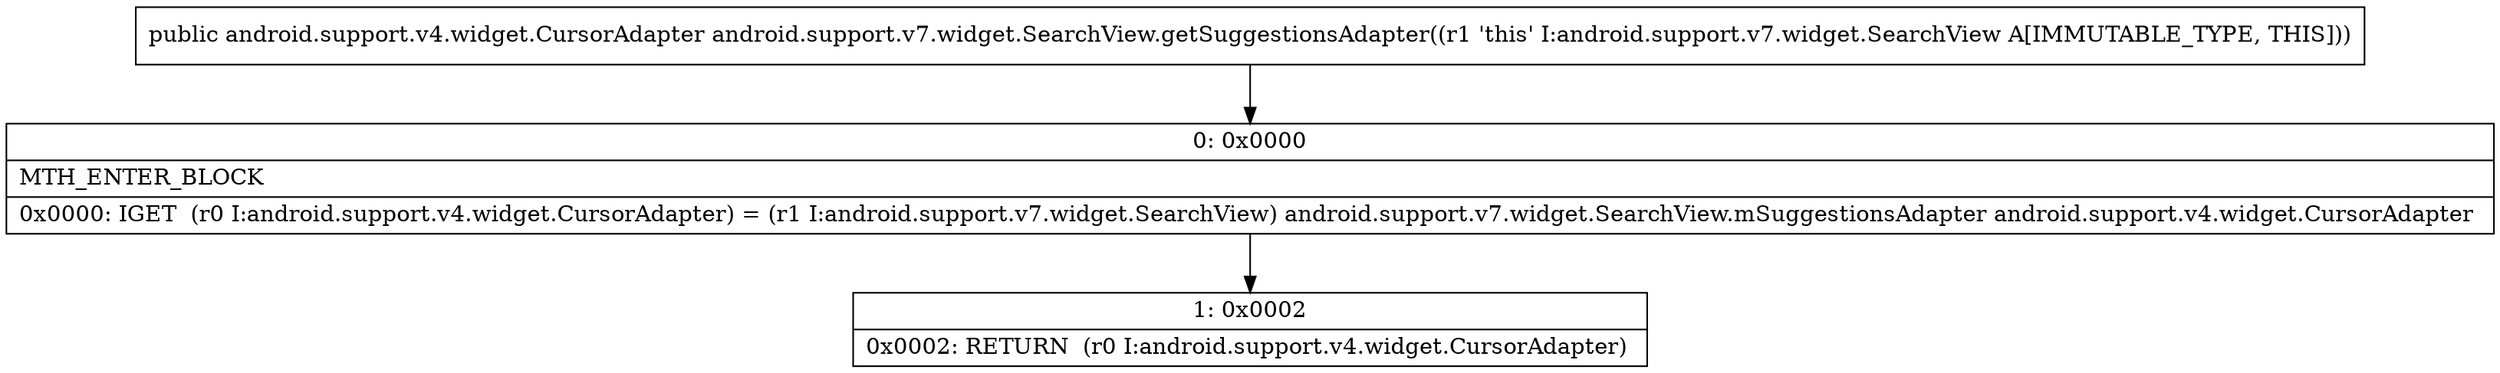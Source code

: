 digraph "CFG forandroid.support.v7.widget.SearchView.getSuggestionsAdapter()Landroid\/support\/v4\/widget\/CursorAdapter;" {
Node_0 [shape=record,label="{0\:\ 0x0000|MTH_ENTER_BLOCK\l|0x0000: IGET  (r0 I:android.support.v4.widget.CursorAdapter) = (r1 I:android.support.v7.widget.SearchView) android.support.v7.widget.SearchView.mSuggestionsAdapter android.support.v4.widget.CursorAdapter \l}"];
Node_1 [shape=record,label="{1\:\ 0x0002|0x0002: RETURN  (r0 I:android.support.v4.widget.CursorAdapter) \l}"];
MethodNode[shape=record,label="{public android.support.v4.widget.CursorAdapter android.support.v7.widget.SearchView.getSuggestionsAdapter((r1 'this' I:android.support.v7.widget.SearchView A[IMMUTABLE_TYPE, THIS])) }"];
MethodNode -> Node_0;
Node_0 -> Node_1;
}

